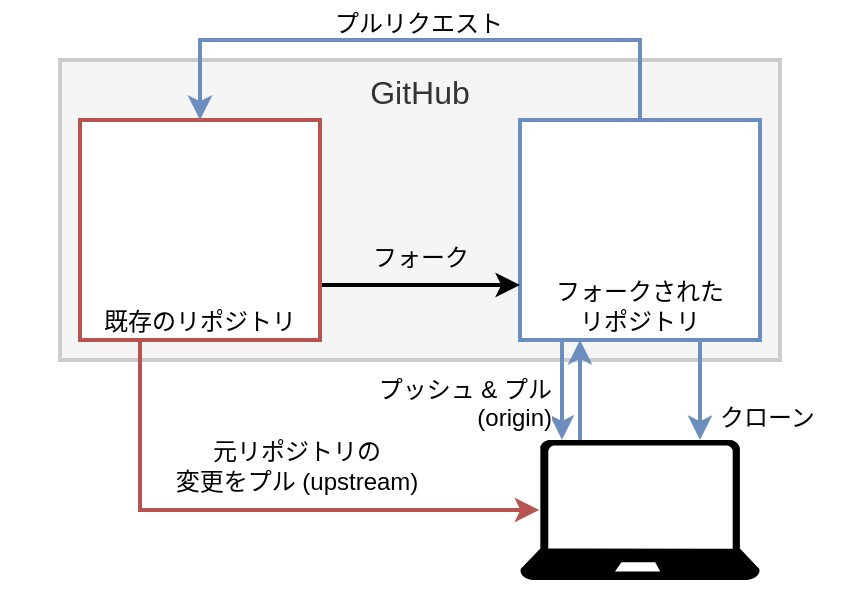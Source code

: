 <mxfile version="11.1.4" type="device"><diagram id="17stkCYwVOa2mnaBgT22" name="ページ1"><mxGraphModel dx="728" dy="564" grid="1" gridSize="10" guides="1" tooltips="1" connect="1" arrows="1" fold="1" page="1" pageScale="1" pageWidth="827" pageHeight="1169" math="0" shadow="0"><root><mxCell id="0"/><mxCell id="1" parent="0"/><mxCell id="PtDJm5cCxiAq0yDTBHow-22" value="" style="rounded=0;whiteSpace=wrap;html=1;labelBackgroundColor=#ffffff;strokeColor=none;strokeWidth=2;fillColor=#ffffff;fontSize=16;fontColor=#000000;" vertex="1" parent="1"><mxGeometry x="130" y="50" width="420" height="300" as="geometry"/></mxCell><mxCell id="PtDJm5cCxiAq0yDTBHow-21" value="GitHub" style="rounded=0;whiteSpace=wrap;html=1;strokeWidth=2;fontSize=16;fillColor=#f5f5f5;strokeColor=#CCCCCC;fontColor=#333333;verticalAlign=top;" vertex="1" parent="1"><mxGeometry x="160" y="80" width="360" height="150" as="geometry"/></mxCell><mxCell id="PtDJm5cCxiAq0yDTBHow-11" value="クローン" style="edgeStyle=orthogonalEdgeStyle;rounded=0;orthogonalLoop=1;jettySize=auto;html=1;strokeWidth=2;fontSize=12;exitX=0.75;exitY=1;exitDx=0;exitDy=0;entryX=0.75;entryY=0;entryDx=0;entryDy=0;entryPerimeter=0;labelPosition=right;verticalLabelPosition=bottom;align=left;verticalAlign=top;spacingLeft=8;spacingTop=0;fillColor=#dae8fc;strokeColor=#6c8ebf;" edge="1" parent="1" source="PtDJm5cCxiAq0yDTBHow-9" target="PtDJm5cCxiAq0yDTBHow-1"><mxGeometry relative="1" as="geometry"><mxPoint x="470" y="290" as="targetPoint"/></mxGeometry></mxCell><mxCell id="PtDJm5cCxiAq0yDTBHow-17" style="edgeStyle=orthogonalEdgeStyle;rounded=0;orthogonalLoop=1;jettySize=auto;html=1;strokeWidth=2;fontSize=12;entryX=0.175;entryY=-0.002;entryDx=0;entryDy=0;entryPerimeter=0;fillColor=#dae8fc;strokeColor=#6c8ebf;" edge="1" parent="1" target="PtDJm5cCxiAq0yDTBHow-1"><mxGeometry relative="1" as="geometry"><mxPoint x="401" y="220" as="sourcePoint"/><mxPoint x="401" y="300" as="targetPoint"/><Array as="points"><mxPoint x="411" y="220"/></Array></mxGeometry></mxCell><mxCell id="PtDJm5cCxiAq0yDTBHow-9" value="フォークされた&lt;br&gt;リポジトリ" style="rounded=0;whiteSpace=wrap;html=1;strokeWidth=2;labelPosition=center;verticalLabelPosition=middle;align=center;verticalAlign=bottom;horizontal=1;fillColor=#ffffff;strokeColor=#6c8ebf;" vertex="1" parent="1"><mxGeometry x="390" y="110" width="120" height="110" as="geometry"/></mxCell><mxCell id="PtDJm5cCxiAq0yDTBHow-10" value="フォーク" style="edgeStyle=orthogonalEdgeStyle;rounded=0;orthogonalLoop=1;jettySize=auto;html=1;exitX=1;exitY=0.75;exitDx=0;exitDy=0;strokeWidth=2;entryX=0;entryY=0.75;entryDx=0;entryDy=0;verticalAlign=bottom;fontSize=12;labelPosition=center;verticalLabelPosition=top;align=center;spacingTop=0;spacingBottom=5;labelBackgroundColor=none;" edge="1" parent="1" source="PtDJm5cCxiAq0yDTBHow-8" target="PtDJm5cCxiAq0yDTBHow-9"><mxGeometry relative="1" as="geometry"><mxPoint x="360" y="200" as="targetPoint"/></mxGeometry></mxCell><mxCell id="PtDJm5cCxiAq0yDTBHow-8" value="既存のリポジトリ" style="rounded=0;whiteSpace=wrap;html=1;strokeWidth=2;labelPosition=center;verticalLabelPosition=middle;align=center;verticalAlign=bottom;horizontal=1;fillColor=#ffffff;strokeColor=#b85450;" vertex="1" parent="1"><mxGeometry x="170" y="110" width="120" height="110" as="geometry"/></mxCell><mxCell id="PtDJm5cCxiAq0yDTBHow-13" value="プッシュ &amp;amp; プル&lt;br&gt;(origin)" style="edgeStyle=orthogonalEdgeStyle;rounded=0;orthogonalLoop=1;jettySize=auto;html=1;strokeWidth=2;fontSize=12;exitX=0.25;exitY=0;exitDx=0;exitDy=0;exitPerimeter=0;entryX=0.25;entryY=1;entryDx=0;entryDy=0;labelPosition=left;verticalLabelPosition=bottom;align=right;verticalAlign=top;spacingRight=35;spacing=0;spacingTop=-12;spacingBottom=0;fillColor=#dae8fc;strokeColor=#6c8ebf;" edge="1" parent="1" source="PtDJm5cCxiAq0yDTBHow-1" target="PtDJm5cCxiAq0yDTBHow-9"><mxGeometry x="0.004" y="-20" relative="1" as="geometry"><mxPoint as="offset"/></mxGeometry></mxCell><mxCell id="PtDJm5cCxiAq0yDTBHow-18" value="元リポジトリの&lt;br&gt;変更をプル (upstream)" style="edgeStyle=orthogonalEdgeStyle;rounded=0;orthogonalLoop=1;jettySize=auto;html=1;strokeWidth=2;fontSize=12;labelPosition=center;verticalLabelPosition=top;align=center;verticalAlign=bottom;spacingBottom=5;spacingLeft=40;exitX=0.25;exitY=1;exitDx=0;exitDy=0;entryX=0.08;entryY=0.5;entryDx=0;entryDy=0;entryPerimeter=0;fillColor=#f8cecc;strokeColor=#b85450;" edge="1" parent="1" source="PtDJm5cCxiAq0yDTBHow-8" target="PtDJm5cCxiAq0yDTBHow-1"><mxGeometry relative="1" as="geometry"><mxPoint x="220" y="270" as="sourcePoint"/><mxPoint x="340" y="370" as="targetPoint"/><Array as="points"><mxPoint x="200" y="305"/></Array></mxGeometry></mxCell><mxCell id="PtDJm5cCxiAq0yDTBHow-1" value="" style="pointerEvents=1;shadow=0;dashed=0;html=1;strokeColor=none;labelPosition=center;verticalLabelPosition=bottom;verticalAlign=top;align=center;shape=mxgraph.azure.laptop;fillColor=#000000;" vertex="1" parent="1"><mxGeometry x="390" y="270" width="120" height="70" as="geometry"/></mxCell><mxCell id="PtDJm5cCxiAq0yDTBHow-3" value="" style="shape=image;html=1;verticalAlign=top;verticalLabelPosition=bottom;labelBackgroundColor=#ffffff;imageAspect=0;aspect=fixed;image=https://cdn3.iconfinder.com/data/icons/knowledge-management-glyph-2/64/repository-storage-store-database-data-file-128.png" vertex="1" parent="1"><mxGeometry x="195" y="120" width="70" height="70" as="geometry"/></mxCell><mxCell id="PtDJm5cCxiAq0yDTBHow-6" value="" style="shape=image;html=1;verticalAlign=top;verticalLabelPosition=bottom;labelBackgroundColor=#ffffff;imageAspect=0;aspect=fixed;image=https://cdn2.iconfinder.com/data/icons/font-awesome/1792/code-fork-128.png" vertex="1" parent="1"><mxGeometry x="320" y="130" width="40" height="40" as="geometry"/></mxCell><mxCell id="PtDJm5cCxiAq0yDTBHow-7" value="" style="shape=image;html=1;verticalAlign=top;verticalLabelPosition=bottom;labelBackgroundColor=#ffffff;imageAspect=0;aspect=fixed;image=https://cdn3.iconfinder.com/data/icons/knowledge-management-glyph-2/64/repository-storage-store-database-data-file-128.png;fontColor=#000000;imageBackground=none;" vertex="1" parent="1"><mxGeometry x="415" y="120" width="70" height="70" as="geometry"/></mxCell><mxCell id="PtDJm5cCxiAq0yDTBHow-24" value="プルリクエスト" style="edgeStyle=orthogonalEdgeStyle;rounded=0;orthogonalLoop=1;jettySize=auto;html=1;strokeWidth=2;fontSize=12;entryX=0.5;entryY=0;entryDx=0;entryDy=0;labelPosition=center;verticalLabelPosition=bottom;align=center;verticalAlign=top;spacingRight=35;spacing=0;spacingTop=0;spacingBottom=0;fillColor=#dae8fc;strokeColor=#6c8ebf;" edge="1" parent="1" source="PtDJm5cCxiAq0yDTBHow-9" target="PtDJm5cCxiAq0yDTBHow-8"><mxGeometry x="-0.111" y="-20" relative="1" as="geometry"><mxPoint x="449.905" y="60" as="sourcePoint"/><mxPoint x="449.905" y="10" as="targetPoint"/><Array as="points"><mxPoint x="450" y="70"/><mxPoint x="230" y="70"/></Array><mxPoint as="offset"/></mxGeometry></mxCell></root></mxGraphModel></diagram></mxfile>